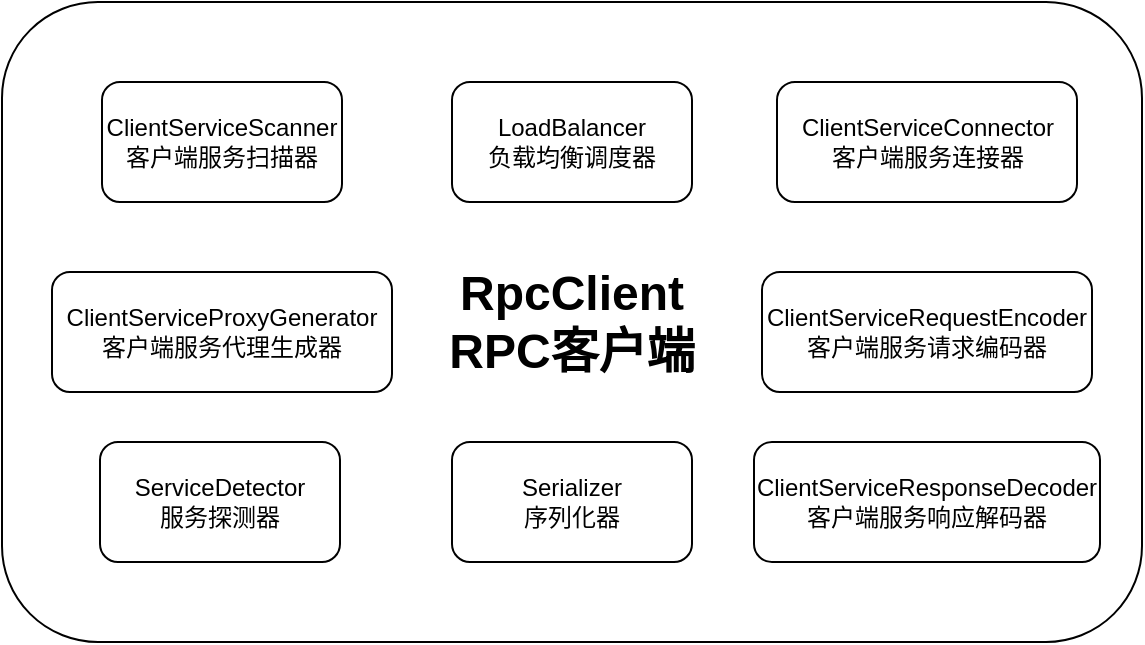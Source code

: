 <mxfile version="10.4.0" type="github"><diagram id="Fqn8XjW1-xnFEwnAjxbr" name="RPC客户端组件"><mxGraphModel dx="1142" dy="526" grid="1" gridSize="10" guides="1" tooltips="1" connect="1" arrows="1" fold="1" page="1" pageScale="1" pageWidth="827" pageHeight="1169" math="0" shadow="0"><root><mxCell id="0"/><mxCell id="1" parent="0"/><mxCell id="wjXN4B8pQpy7YROcRCOF-10" value="&lt;font style=&quot;font-size: 24px&quot;&gt;&lt;b&gt;RpcClient&lt;br&gt;RPC客户端&lt;/b&gt;&lt;/font&gt;" style="rounded=1;whiteSpace=wrap;html=1;" parent="1" vertex="1"><mxGeometry x="150" y="380" width="570" height="320" as="geometry"/></mxCell><mxCell id="wjXN4B8pQpy7YROcRCOF-1" value="ClientServiceScanner&lt;br&gt;客户端服务扫描器" style="rounded=1;whiteSpace=wrap;html=1;" parent="1" vertex="1"><mxGeometry x="200" y="420" width="120" height="60" as="geometry"/></mxCell><mxCell id="wjXN4B8pQpy7YROcRCOF-2" value="&lt;div&gt;ClientServiceRequestEncoder&lt;/div&gt;&lt;div&gt;客户端服务请求编码器&lt;/div&gt;" style="rounded=1;whiteSpace=wrap;html=1;" parent="1" vertex="1"><mxGeometry x="530" y="515" width="165" height="60" as="geometry"/></mxCell><mxCell id="wjXN4B8pQpy7YROcRCOF-8" value="ClientServiceProxyGenerator&lt;br&gt;客户端服务代理生成器" style="rounded=1;whiteSpace=wrap;html=1;" parent="1" vertex="1"><mxGeometry x="175" y="515" width="170" height="60" as="geometry"/></mxCell><mxCell id="wjXN4B8pQpy7YROcRCOF-9" value="ClientServiceConnector&lt;br&gt;客户端服务连接器" style="rounded=1;whiteSpace=wrap;html=1;" parent="1" vertex="1"><mxGeometry x="537.5" y="420" width="150" height="60" as="geometry"/></mxCell><mxCell id="wjXN4B8pQpy7YROcRCOF-11" value="&lt;div&gt;ClientServiceResponseDecoder&lt;/div&gt;&lt;div&gt;客户端服务响应解码器&lt;/div&gt;" style="rounded=1;whiteSpace=wrap;html=1;" parent="1" vertex="1"><mxGeometry x="526" y="600" width="173" height="60" as="geometry"/></mxCell><mxCell id="wjXN4B8pQpy7YROcRCOF-13" value="Serializer&lt;br&gt;序列化器" style="rounded=1;whiteSpace=wrap;html=1;" parent="1" vertex="1"><mxGeometry x="375" y="600" width="120" height="60" as="geometry"/></mxCell><mxCell id="wjXN4B8pQpy7YROcRCOF-16" value="LoadBalancer&lt;br&gt;负载均衡调度器&lt;br&gt;" style="rounded=1;whiteSpace=wrap;html=1;" parent="1" vertex="1"><mxGeometry x="375" y="420" width="120" height="60" as="geometry"/></mxCell><mxCell id="N4ev5j7uQ_dXwdN4aAVM-1" value="&lt;div&gt;ServiceDetector&lt;/div&gt;&lt;div&gt;服务探测器&lt;/div&gt;" style="rounded=1;whiteSpace=wrap;html=1;" vertex="1" parent="1"><mxGeometry x="199" y="600" width="120" height="60" as="geometry"/></mxCell></root></mxGraphModel></diagram><diagram id="KI46tVS98foNvg1VlR5Z" name="RPC服务端组件"><mxGraphModel dx="1142" dy="526" grid="1" gridSize="10" guides="1" tooltips="1" connect="1" arrows="1" fold="1" page="1" pageScale="1" pageWidth="827" pageHeight="1169" math="0" shadow="0"><root><mxCell id="oDnWgeG0UOWZazvAn3eF-0"/><mxCell id="oDnWgeG0UOWZazvAn3eF-1" parent="oDnWgeG0UOWZazvAn3eF-0"/><mxCell id="pDvmOep9TYPNKfH215Hu-0" value="&lt;font style=&quot;font-size: 24px&quot;&gt;&lt;b&gt;RpcServer&lt;br&gt;RPC服务端&lt;/b&gt;&lt;/font&gt;" style="rounded=1;whiteSpace=wrap;html=1;" vertex="1" parent="oDnWgeG0UOWZazvAn3eF-1"><mxGeometry x="90" y="225" width="570" height="320" as="geometry"/></mxCell><mxCell id="pDvmOep9TYPNKfH215Hu-1" value="ServerServiceScanner&lt;br&gt;服务端服务扫描器&lt;br&gt;" style="rounded=1;whiteSpace=wrap;html=1;" vertex="1" parent="oDnWgeG0UOWZazvAn3eF-1"><mxGeometry x="140" y="265" width="120" height="60" as="geometry"/></mxCell><mxCell id="pDvmOep9TYPNKfH215Hu-2" value="&lt;div&gt;ServerServiceRequestDecoder&lt;/div&gt;&lt;div&gt;服务端服务请求解码器&lt;/div&gt;" style="rounded=1;whiteSpace=wrap;html=1;" vertex="1" parent="oDnWgeG0UOWZazvAn3eF-1"><mxGeometry x="470" y="360" width="165" height="60" as="geometry"/></mxCell><mxCell id="pDvmOep9TYPNKfH215Hu-3" value="ServerServiceReflectInvoker&lt;br&gt;服务端服务反射调用器" style="rounded=1;whiteSpace=wrap;html=1;" vertex="1" parent="oDnWgeG0UOWZazvAn3eF-1"><mxGeometry x="115" y="360" width="170" height="60" as="geometry"/></mxCell><mxCell id="pDvmOep9TYPNKfH215Hu-4" value="ServerServiceConnector&lt;br&gt;服务端服务连接器" style="rounded=1;whiteSpace=wrap;html=1;" vertex="1" parent="oDnWgeG0UOWZazvAn3eF-1"><mxGeometry x="477.5" y="265" width="150" height="60" as="geometry"/></mxCell><mxCell id="pDvmOep9TYPNKfH215Hu-5" value="&lt;div&gt;ServerServiceResponseEncoder&lt;/div&gt;&lt;div&gt;服务端服务响应编码器&lt;/div&gt;" style="rounded=1;whiteSpace=wrap;html=1;" vertex="1" parent="oDnWgeG0UOWZazvAn3eF-1"><mxGeometry x="466" y="445" width="173" height="60" as="geometry"/></mxCell><mxCell id="pDvmOep9TYPNKfH215Hu-6" value="Serializer&lt;br&gt;序列化器" style="rounded=1;whiteSpace=wrap;html=1;" vertex="1" parent="oDnWgeG0UOWZazvAn3eF-1"><mxGeometry x="315" y="445" width="120" height="60" as="geometry"/></mxCell><mxCell id="pDvmOep9TYPNKfH215Hu-8" value="&lt;div&gt;ServiceRegistrar&lt;/div&gt;&lt;div&gt;服务注册器&lt;/div&gt;" style="rounded=1;whiteSpace=wrap;html=1;" vertex="1" parent="oDnWgeG0UOWZazvAn3eF-1"><mxGeometry x="140" y="445" width="120" height="60" as="geometry"/></mxCell></root></mxGraphModel></diagram><diagram id="0vZxCoC0ZEVnoQZuqRBX" name="编码器&amp;解码器"><mxGraphModel dx="1142" dy="526" grid="1" gridSize="10" guides="1" tooltips="1" connect="1" arrows="1" fold="1" page="1" pageScale="1" pageWidth="827" pageHeight="1169" math="0" shadow="0"><root><mxCell id="Xgs21CqHip6L0Jm7YH4z-0"/><mxCell id="Xgs21CqHip6L0Jm7YH4z-1" parent="Xgs21CqHip6L0Jm7YH4z-0"/><mxCell id="Xgs21CqHip6L0Jm7YH4z-2" value="" style="rounded=1;whiteSpace=wrap;html=1;" vertex="1" parent="Xgs21CqHip6L0Jm7YH4z-1"><mxGeometry x="60" y="140" width="230" height="240" as="geometry"/></mxCell><mxCell id="Xgs21CqHip6L0Jm7YH4z-5" value="" style="rounded=1;whiteSpace=wrap;html=1;" vertex="1" parent="Xgs21CqHip6L0Jm7YH4z-1"><mxGeometry x="550" y="140" width="230" height="240" as="geometry"/></mxCell><mxCell id="Xgs21CqHip6L0Jm7YH4z-7" value="&lt;font style=&quot;font-size: 18px&quot;&gt;&lt;b&gt;Request&lt;/b&gt;&lt;/font&gt;" style="shape=singleArrow;whiteSpace=wrap;html=1;" vertex="1" parent="Xgs21CqHip6L0Jm7YH4z-1"><mxGeometry x="300" y="170" width="250" height="60" as="geometry"/></mxCell><mxCell id="Xgs21CqHip6L0Jm7YH4z-8" value="&lt;font style=&quot;font-size: 18px&quot;&gt;&lt;b&gt;Response&lt;/b&gt;&lt;/font&gt;" style="shape=singleArrow;direction=west;whiteSpace=wrap;html=1;" vertex="1" parent="Xgs21CqHip6L0Jm7YH4z-1"><mxGeometry x="300" y="300" width="250" height="60" as="geometry"/></mxCell><mxCell id="Xgs21CqHip6L0Jm7YH4z-9" value="&lt;p&gt;&lt;span&gt;&lt;font face=&quot;宋体&quot; style=&quot;font-size: 14px&quot;&gt;&lt;b&gt;客户端服务请求&lt;/b&gt;&lt;/font&gt;&lt;/span&gt;&lt;/p&gt;&lt;p&gt;&lt;span&gt;&lt;font face=&quot;宋体&quot; size=&quot;3&quot;&gt;&lt;b&gt;编码器&lt;/b&gt;&lt;/font&gt;&lt;/span&gt;&lt;/p&gt;" style="rounded=1;whiteSpace=wrap;html=1;" vertex="1" parent="Xgs21CqHip6L0Jm7YH4z-1"><mxGeometry x="115" y="170" width="120" height="60" as="geometry"/></mxCell><mxCell id="Xgs21CqHip6L0Jm7YH4z-10" value="&lt;p&gt;&lt;span&gt;&lt;font face=&quot;宋体&quot; style=&quot;font-size: 14px&quot;&gt;&lt;b&gt;客户端服务响应&lt;/b&gt;&lt;/font&gt;&lt;/span&gt;&lt;/p&gt;&lt;p&gt;&lt;span&gt;&lt;font face=&quot;宋体&quot; size=&quot;3&quot;&gt;&lt;b&gt;解码器&lt;/b&gt;&lt;/font&gt;&lt;/span&gt;&lt;/p&gt;" style="rounded=1;whiteSpace=wrap;html=1;" vertex="1" parent="Xgs21CqHip6L0Jm7YH4z-1"><mxGeometry x="115" y="300" width="120" height="60" as="geometry"/></mxCell><mxCell id="Xgs21CqHip6L0Jm7YH4z-11" value="&lt;p&gt;&lt;span&gt;&lt;font face=&quot;宋体&quot; style=&quot;font-size: 14px&quot;&gt;&lt;b&gt;服务端服务响应&lt;/b&gt;&lt;/font&gt;&lt;/span&gt;&lt;/p&gt;&lt;p&gt;&lt;span&gt;&lt;font face=&quot;宋体&quot; size=&quot;3&quot;&gt;&lt;b&gt;编码器&lt;/b&gt;&lt;/font&gt;&lt;/span&gt;&lt;/p&gt;" style="rounded=1;whiteSpace=wrap;html=1;" vertex="1" parent="Xgs21CqHip6L0Jm7YH4z-1"><mxGeometry x="605" y="300" width="120" height="60" as="geometry"/></mxCell><mxCell id="Xgs21CqHip6L0Jm7YH4z-12" value="&lt;p&gt;&lt;span&gt;&lt;font face=&quot;宋体&quot; style=&quot;font-size: 14px&quot;&gt;&lt;b&gt;服务端服务请求&lt;/b&gt;&lt;/font&gt;&lt;/span&gt;&lt;/p&gt;&lt;p&gt;&lt;span&gt;&lt;font face=&quot;宋体&quot; size=&quot;3&quot;&gt;&lt;b&gt;解码器&lt;/b&gt;&lt;/font&gt;&lt;/span&gt;&lt;/p&gt;" style="rounded=1;whiteSpace=wrap;html=1;" vertex="1" parent="Xgs21CqHip6L0Jm7YH4z-1"><mxGeometry x="605" y="170" width="120" height="60" as="geometry"/></mxCell><mxCell id="Xgs21CqHip6L0Jm7YH4z-13" value="&lt;font style=&quot;font-size: 18px&quot;&gt;&lt;b&gt;RPC客户端&lt;/b&gt;&lt;/font&gt;" style="text;html=1;strokeColor=none;fillColor=none;align=center;verticalAlign=middle;whiteSpace=wrap;rounded=0;" vertex="1" parent="Xgs21CqHip6L0Jm7YH4z-1"><mxGeometry x="102.5" y="410" width="145" height="20" as="geometry"/></mxCell><mxCell id="Xgs21CqHip6L0Jm7YH4z-14" value="&lt;font style=&quot;font-size: 18px&quot;&gt;&lt;b&gt;RPC服务端&lt;/b&gt;&lt;/font&gt;" style="text;html=1;strokeColor=none;fillColor=none;align=center;verticalAlign=middle;whiteSpace=wrap;rounded=0;" vertex="1" parent="Xgs21CqHip6L0Jm7YH4z-1"><mxGeometry x="592.5" y="410" width="145" height="20" as="geometry"/></mxCell></root></mxGraphModel></diagram><diagram id="wBEku2CqLpMHmrNgKkUU" name="三大组件"><mxGraphModel dx="1142" dy="526" grid="1" gridSize="10" guides="1" tooltips="1" connect="1" arrows="1" fold="1" page="1" pageScale="1" pageWidth="827" pageHeight="1169" math="0" shadow="0"><root><mxCell id="nQky3ZRxMEDfpjYDM_B2-0"/><mxCell id="nQky3ZRxMEDfpjYDM_B2-1" parent="nQky3ZRxMEDfpjYDM_B2-0"/><mxCell id="EX2BZb3dYZzgbWRSh-Ql-0" value="&lt;font style=&quot;font-size: 14px&quot;&gt;&lt;b&gt;RPC客户端&lt;/b&gt;&lt;/font&gt;" style="rounded=1;whiteSpace=wrap;html=1;" vertex="1" parent="nQky3ZRxMEDfpjYDM_B2-1"><mxGeometry x="160" y="120" width="120" height="60" as="geometry"/></mxCell><mxCell id="EX2BZb3dYZzgbWRSh-Ql-1" value="&lt;span&gt;&lt;font style=&quot;font-size: 14px&quot;&gt;&lt;b&gt;RPC服务端&lt;/b&gt;&lt;/font&gt;&lt;/span&gt;" style="rounded=1;whiteSpace=wrap;html=1;" vertex="1" parent="nQky3ZRxMEDfpjYDM_B2-1"><mxGeometry x="400" y="120" width="120" height="60" as="geometry"/></mxCell><mxCell id="EX2BZb3dYZzgbWRSh-Ql-2" value="&lt;span&gt;&lt;font style=&quot;font-size: 14px&quot;&gt;&lt;b&gt;RPC服务注册中心&lt;/b&gt;&lt;/font&gt;&lt;/span&gt;" style="rounded=1;whiteSpace=wrap;html=1;" vertex="1" parent="nQky3ZRxMEDfpjYDM_B2-1"><mxGeometry x="280" y="270" width="120" height="60" as="geometry"/></mxCell><mxCell id="EX2BZb3dYZzgbWRSh-Ql-3" value="" style="shape=flexArrow;endArrow=classic;startArrow=classic;html=1;" edge="1" parent="nQky3ZRxMEDfpjYDM_B2-1"><mxGeometry width="50" height="50" relative="1" as="geometry"><mxPoint x="230" y="190" as="sourcePoint"/><mxPoint x="320" y="260" as="targetPoint"/><Array as="points"/></mxGeometry></mxCell><mxCell id="EX2BZb3dYZzgbWRSh-Ql-7" value="" style="shape=flexArrow;endArrow=classic;startArrow=classic;html=1;" edge="1" parent="nQky3ZRxMEDfpjYDM_B2-1"><mxGeometry width="50" height="50" relative="1" as="geometry"><mxPoint x="428" y="190" as="sourcePoint"/><mxPoint x="350" y="260" as="targetPoint"/><Array as="points"/></mxGeometry></mxCell><mxCell id="EX2BZb3dYZzgbWRSh-Ql-8" value="" style="shape=flexArrow;endArrow=classic;startArrow=classic;html=1;" edge="1" parent="nQky3ZRxMEDfpjYDM_B2-1"><mxGeometry width="50" height="50" relative="1" as="geometry"><mxPoint x="290" y="160" as="sourcePoint"/><mxPoint x="390" y="160" as="targetPoint"/></mxGeometry></mxCell><mxCell id="EX2BZb3dYZzgbWRSh-Ql-9" value="&lt;font style=&quot;font-size: 14px&quot;&gt;&lt;b&gt;Client&lt;/b&gt;&lt;/font&gt;" style="text;html=1;strokeColor=none;fillColor=none;align=center;verticalAlign=middle;whiteSpace=wrap;rounded=0;" vertex="1" parent="nQky3ZRxMEDfpjYDM_B2-1"><mxGeometry x="280" y="120" width="40" height="20" as="geometry"/></mxCell><mxCell id="EX2BZb3dYZzgbWRSh-Ql-14" value="&lt;font style=&quot;font-size: 14px&quot;&gt;&lt;b&gt;Client&lt;/b&gt;&lt;/font&gt;" style="text;html=1;strokeColor=none;fillColor=none;align=center;verticalAlign=middle;whiteSpace=wrap;rounded=0;" vertex="1" parent="nQky3ZRxMEDfpjYDM_B2-1"><mxGeometry x="190" y="210" width="40" height="20" as="geometry"/></mxCell><mxCell id="EX2BZb3dYZzgbWRSh-Ql-16" value="&lt;font style=&quot;font-size: 14px&quot;&gt;&lt;b&gt;Client&lt;/b&gt;&lt;/font&gt;" style="text;html=1;strokeColor=none;fillColor=none;align=center;verticalAlign=middle;whiteSpace=wrap;rounded=0;" vertex="1" parent="nQky3ZRxMEDfpjYDM_B2-1"><mxGeometry x="430" y="210" width="40" height="20" as="geometry"/></mxCell><mxCell id="EX2BZb3dYZzgbWRSh-Ql-18" value="&lt;span style=&quot;font-size: 14px&quot;&gt;&lt;b&gt;Server&lt;/b&gt;&lt;/span&gt;&lt;br&gt;" style="text;html=1;strokeColor=none;fillColor=none;align=center;verticalAlign=middle;whiteSpace=wrap;rounded=0;" vertex="1" parent="nQky3ZRxMEDfpjYDM_B2-1"><mxGeometry x="350" y="120" width="40" height="20" as="geometry"/></mxCell><mxCell id="EX2BZb3dYZzgbWRSh-Ql-19" value="&lt;span style=&quot;font-size: 14px&quot;&gt;&lt;b&gt;Server&lt;/b&gt;&lt;/span&gt;&lt;br&gt;" style="text;html=1;strokeColor=none;fillColor=none;align=center;verticalAlign=middle;whiteSpace=wrap;rounded=0;" vertex="1" parent="nQky3ZRxMEDfpjYDM_B2-1"><mxGeometry x="380" y="250" width="40" height="20" as="geometry"/></mxCell><mxCell id="EX2BZb3dYZzgbWRSh-Ql-20" value="&lt;span style=&quot;font-size: 14px&quot;&gt;&lt;b&gt;Server&lt;/b&gt;&lt;/span&gt;&lt;br&gt;" style="text;html=1;strokeColor=none;fillColor=none;align=center;verticalAlign=middle;whiteSpace=wrap;rounded=0;" vertex="1" parent="nQky3ZRxMEDfpjYDM_B2-1"><mxGeometry x="250" y="250" width="40" height="20" as="geometry"/></mxCell></root></mxGraphModel></diagram></mxfile>
